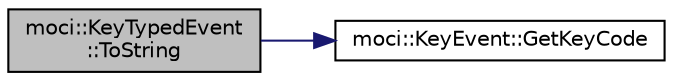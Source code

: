 digraph "moci::KeyTypedEvent::ToString"
{
 // INTERACTIVE_SVG=YES
  edge [fontname="Helvetica",fontsize="10",labelfontname="Helvetica",labelfontsize="10"];
  node [fontname="Helvetica",fontsize="10",shape=record];
  rankdir="LR";
  Node1 [label="moci::KeyTypedEvent\l::ToString",height=0.2,width=0.4,color="black", fillcolor="grey75", style="filled", fontcolor="black"];
  Node1 -> Node2 [color="midnightblue",fontsize="10",style="solid",fontname="Helvetica"];
  Node2 [label="moci::KeyEvent::GetKeyCode",height=0.2,width=0.4,color="black", fillcolor="white", style="filled",URL="$classmoci_1_1KeyEvent.html#a1de01e6b554331c864a0543d93fcf449"];
}
